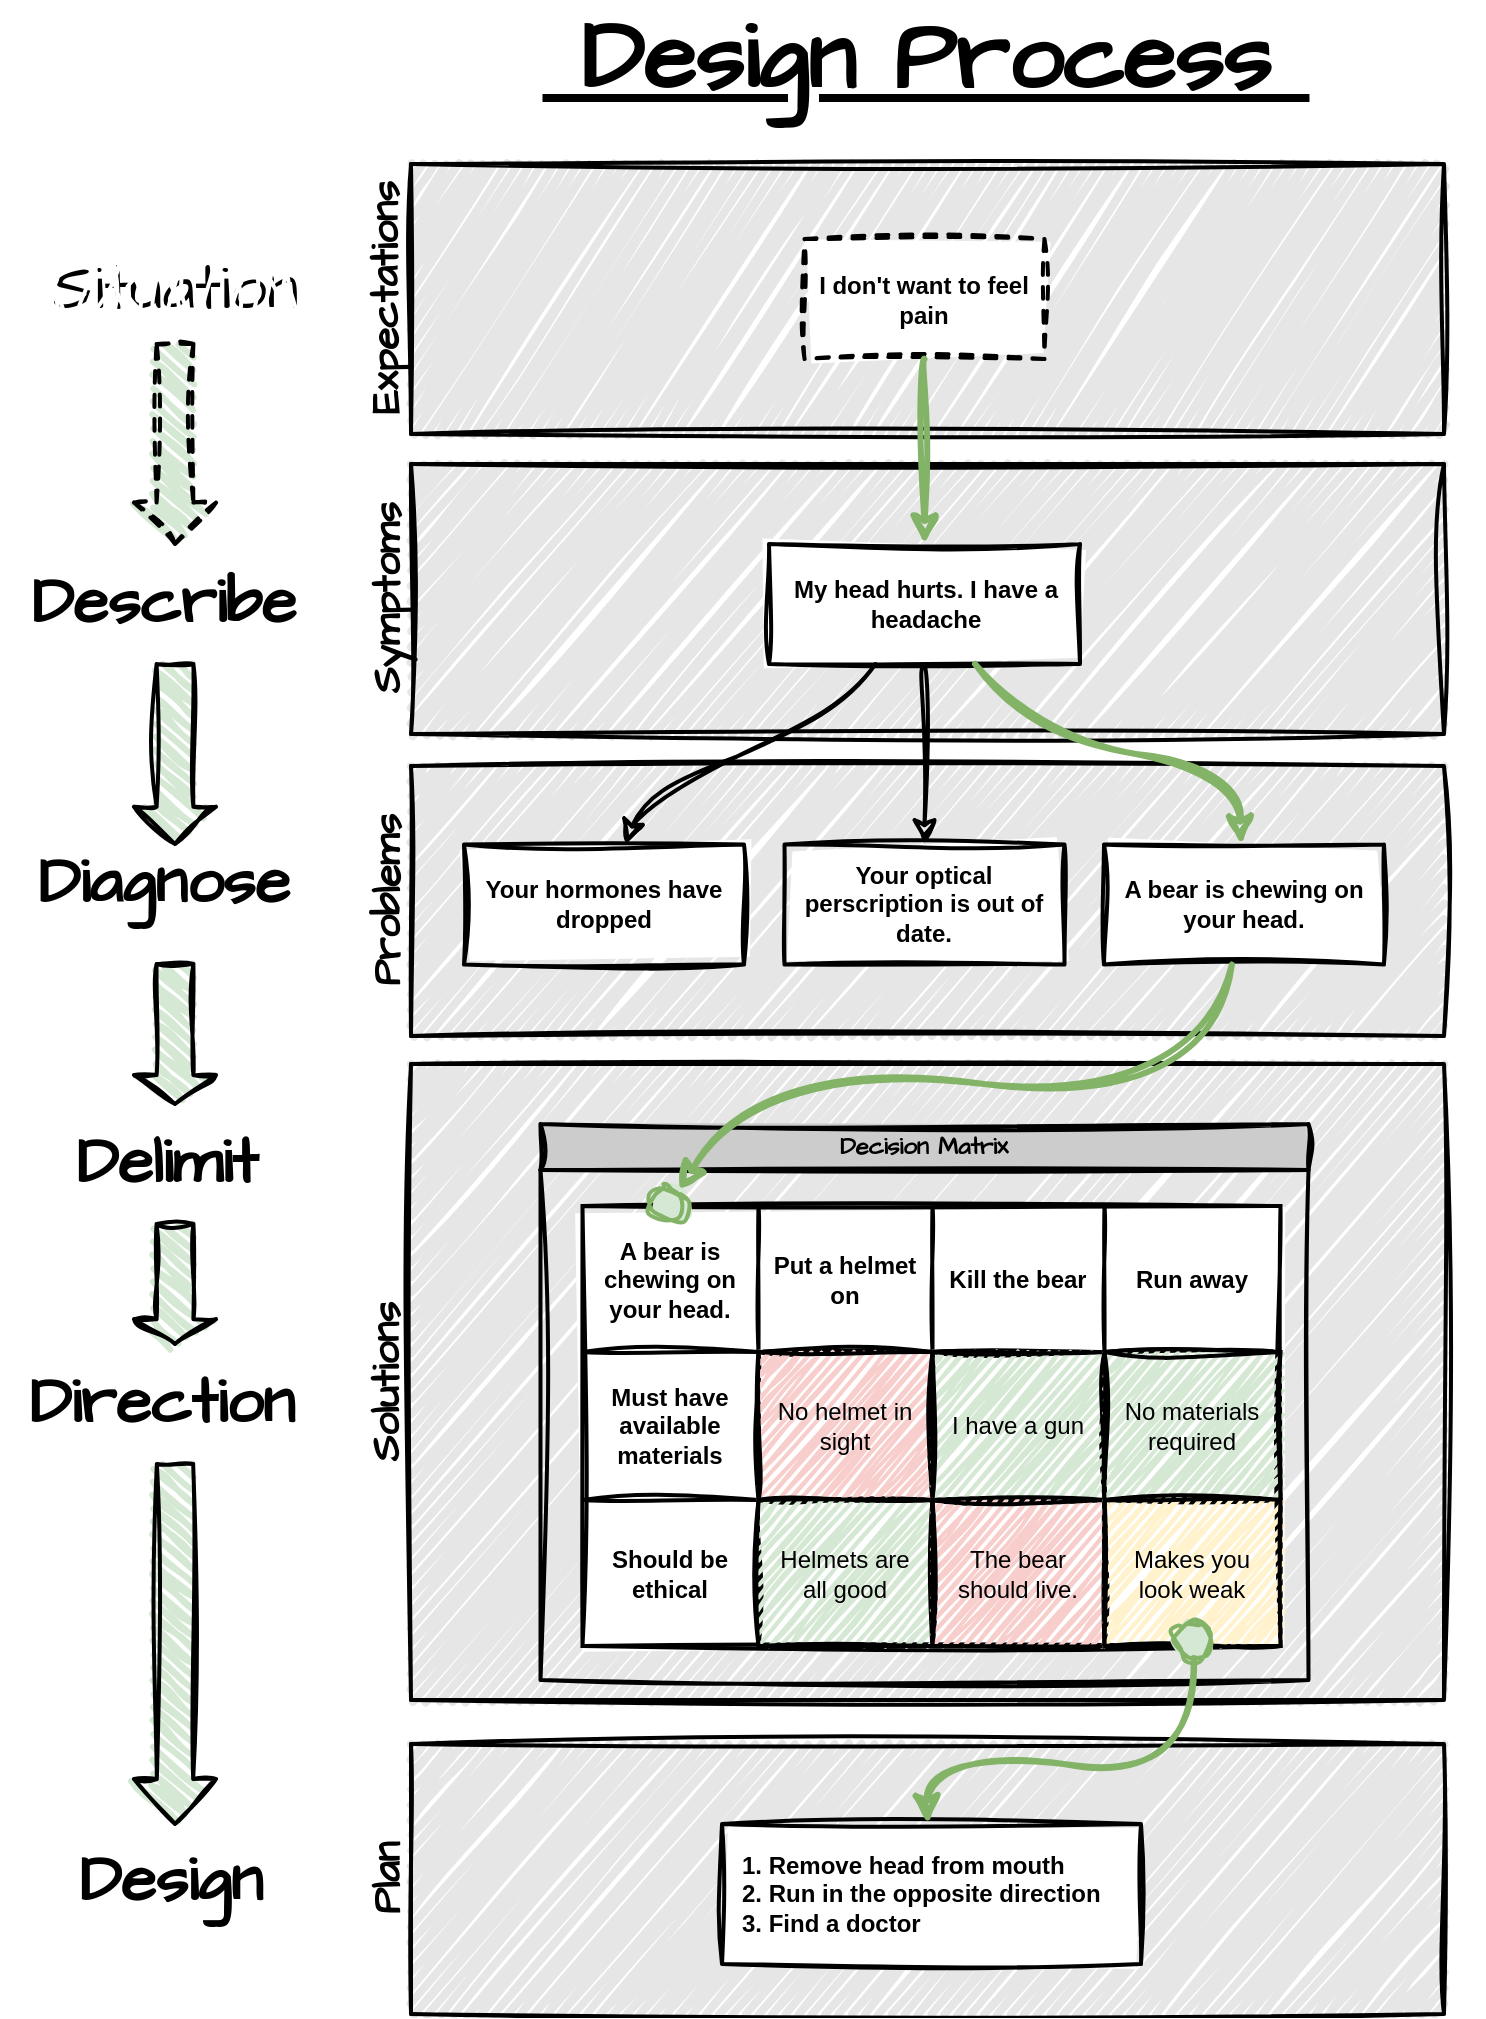 <mxfile version="24.7.6">
  <diagram name="Page-1" id="jcBYQMuJ0CC31AL8hXUQ">
    <mxGraphModel dx="2087" dy="2001" grid="1" gridSize="10" guides="1" tooltips="1" connect="1" arrows="1" fold="1" page="0" pageScale="1" pageWidth="827" pageHeight="1169" math="1" shadow="0">
      <root>
        <mxCell id="0" />
        <mxCell id="1" parent="0" />
        <mxCell id="u1z8vQ90xgdDoYZ3Qv9L-179" value="Solutions" style="swimlane;horizontal=0;whiteSpace=wrap;html=1;glass=0;swimlaneHead=0;collapsible=0;strokeWidth=2;swimlaneLine=1;sketch=1;curveFitting=1;jiggle=2;fontSize=20;spacingTop=-4;rounded=0;fontFamily=Architects Daughter;fontSource=https%3A%2F%2Ffonts.gstatic.com%2Fs%2Farchitectsdaughter%2Fv18%2FKtkxAKiDZI_td1Lkx62xHZHDtgO_Y-bvTYlg4w.woff2;swimlaneFillColor=#E6E6E6;hachureGap=5;fillWeight=4;fillColor=none;" vertex="1" parent="1">
          <mxGeometry x="0.5" y="50" width="539.5" height="318" as="geometry" />
        </mxCell>
        <mxCell id="zS9yTGAl7qMEVkvHbWXX-1" value="Decision Matrix" style="swimlane;whiteSpace=wrap;html=1;strokeWidth=2;sketch=1;curveFitting=1;jiggle=2;collapsible=0;fillColor=#CCCCCC;fillStyle=solid;rounded=0;fontFamily=Architects Daughter;fontSource=https%3A%2F%2Ffonts.gstatic.com%2Fs%2Farchitectsdaughter%2Fv18%2FKtkxAKiDZI_td1Lkx62xHZHDtgO_Y-bvTYlg4w.woff2;" vertex="1" parent="u1z8vQ90xgdDoYZ3Qv9L-179">
          <mxGeometry x="87.75" y="30" width="384" height="278" as="geometry">
            <mxRectangle x="670" y="145" width="117" height="26" as="alternateBounds" />
          </mxGeometry>
        </mxCell>
        <mxCell id="u1z8vQ90xgdDoYZ3Qv9L-145" value="" style="shape=table;startSize=0;container=1;collapsible=0;childLayout=tableLayout;strokeWidth=2;sketch=1;curveFitting=1;jiggle=2;rounded=0;" vertex="1" parent="zS9yTGAl7qMEVkvHbWXX-1">
          <mxGeometry x="21" y="41" width="349" height="220" as="geometry" />
        </mxCell>
        <mxCell id="u1z8vQ90xgdDoYZ3Qv9L-146" value="" style="shape=tableRow;horizontal=0;startSize=0;swimlaneHead=0;swimlaneBody=0;strokeColor=inherit;top=0;left=0;bottom=0;right=0;collapsible=0;dropTarget=0;fillColor=none;points=[[0,0.5],[1,0.5]];portConstraint=eastwest;sketch=1;curveFitting=1;jiggle=2;rounded=0;" vertex="1" parent="u1z8vQ90xgdDoYZ3Qv9L-145">
          <mxGeometry width="349" height="73" as="geometry" />
        </mxCell>
        <mxCell id="u1z8vQ90xgdDoYZ3Qv9L-147" value="A bear is chewing on your head." style="shape=partialRectangle;html=1;whiteSpace=wrap;connectable=0;strokeColor=inherit;overflow=hidden;fillColor=none;top=0;left=0;bottom=0;right=0;pointerEvents=1;fontStyle=1;sketch=1;curveFitting=1;jiggle=2;rounded=0;" vertex="1" parent="u1z8vQ90xgdDoYZ3Qv9L-146">
          <mxGeometry width="88" height="73" as="geometry">
            <mxRectangle width="88" height="73" as="alternateBounds" />
          </mxGeometry>
        </mxCell>
        <mxCell id="u1z8vQ90xgdDoYZ3Qv9L-148" value="Put a helmet on" style="shape=partialRectangle;html=1;whiteSpace=wrap;connectable=0;strokeColor=inherit;overflow=hidden;fillColor=none;top=0;left=0;bottom=0;right=0;pointerEvents=1;fontStyle=1;sketch=1;curveFitting=1;jiggle=2;rounded=0;" vertex="1" parent="u1z8vQ90xgdDoYZ3Qv9L-146">
          <mxGeometry x="88" width="87" height="73" as="geometry">
            <mxRectangle width="87" height="73" as="alternateBounds" />
          </mxGeometry>
        </mxCell>
        <mxCell id="u1z8vQ90xgdDoYZ3Qv9L-149" value="Kill the bear" style="shape=partialRectangle;html=1;whiteSpace=wrap;connectable=0;strokeColor=inherit;overflow=hidden;fillColor=none;top=0;left=0;bottom=0;right=0;pointerEvents=1;fontStyle=1;sketch=1;curveFitting=1;jiggle=2;rounded=0;" vertex="1" parent="u1z8vQ90xgdDoYZ3Qv9L-146">
          <mxGeometry x="175" width="86" height="73" as="geometry">
            <mxRectangle width="86" height="73" as="alternateBounds" />
          </mxGeometry>
        </mxCell>
        <mxCell id="u1z8vQ90xgdDoYZ3Qv9L-150" value="Run away" style="shape=partialRectangle;html=1;whiteSpace=wrap;connectable=0;strokeColor=inherit;overflow=hidden;fillColor=none;top=0;left=0;bottom=0;right=0;pointerEvents=1;fontStyle=1;sketch=1;curveFitting=1;jiggle=2;rounded=0;" vertex="1" parent="u1z8vQ90xgdDoYZ3Qv9L-146">
          <mxGeometry x="261" width="88" height="73" as="geometry">
            <mxRectangle width="88" height="73" as="alternateBounds" />
          </mxGeometry>
        </mxCell>
        <mxCell id="u1z8vQ90xgdDoYZ3Qv9L-151" value="" style="shape=tableRow;horizontal=0;startSize=0;swimlaneHead=0;swimlaneBody=0;strokeColor=inherit;top=0;left=0;bottom=0;right=0;collapsible=0;dropTarget=0;fillColor=none;points=[[0,0.5],[1,0.5]];portConstraint=eastwest;sketch=1;curveFitting=1;jiggle=2;rounded=0;" vertex="1" parent="u1z8vQ90xgdDoYZ3Qv9L-145">
          <mxGeometry y="73" width="349" height="74" as="geometry" />
        </mxCell>
        <mxCell id="u1z8vQ90xgdDoYZ3Qv9L-152" value="&lt;span style=&quot;text-align: left;&quot;&gt;Must have available materials&lt;/span&gt;" style="shape=partialRectangle;html=1;whiteSpace=wrap;connectable=0;strokeColor=inherit;overflow=hidden;fillColor=none;top=0;left=0;bottom=0;right=0;pointerEvents=1;fontStyle=1;sketch=1;curveFitting=1;jiggle=2;rounded=0;" vertex="1" parent="u1z8vQ90xgdDoYZ3Qv9L-151">
          <mxGeometry width="88" height="74" as="geometry">
            <mxRectangle width="88" height="74" as="alternateBounds" />
          </mxGeometry>
        </mxCell>
        <mxCell id="u1z8vQ90xgdDoYZ3Qv9L-153" value="&lt;span style=&quot;text-align: left;&quot;&gt;No helmet in sight&lt;/span&gt;" style="shape=partialRectangle;html=1;whiteSpace=wrap;connectable=0;strokeColor=inherit;overflow=hidden;fillColor=#f8cecc;top=1;left=1;bottom=1;right=1;pointerEvents=1;perimeter=none;labelPadding=20;rowspan=1;colspan=1;strokeWidth=2;sketch=1;curveFitting=1;jiggle=2;fillStyle=auto;rounded=0;fillWeight=2;hachureGap=4;spacing=5;" vertex="1" parent="u1z8vQ90xgdDoYZ3Qv9L-151">
          <mxGeometry x="88" width="87" height="74" as="geometry">
            <mxRectangle width="87" height="74" as="alternateBounds" />
          </mxGeometry>
        </mxCell>
        <mxCell id="u1z8vQ90xgdDoYZ3Qv9L-154" value="&lt;span style=&quot;text-align: left;&quot;&gt;I have a gun&lt;/span&gt;" style="shape=partialRectangle;html=1;whiteSpace=wrap;connectable=0;strokeColor=default;overflow=hidden;fillColor=#d5e8d4;top=1;left=1;bottom=1;right=1;pointerEvents=1;strokeWidth=2;sketch=1;curveFitting=1;jiggle=2;fillStyle=auto;rounded=0;fillWeight=2;hachureGap=4;" vertex="1" parent="u1z8vQ90xgdDoYZ3Qv9L-151">
          <mxGeometry x="175" width="86" height="74" as="geometry">
            <mxRectangle width="86" height="74" as="alternateBounds" />
          </mxGeometry>
        </mxCell>
        <mxCell id="u1z8vQ90xgdDoYZ3Qv9L-155" value="&lt;span style=&quot;text-align: left;&quot;&gt;No materials required&lt;/span&gt;" style="shape=partialRectangle;html=1;whiteSpace=wrap;connectable=0;strokeColor=inherit;overflow=hidden;fillColor=#d5e8d4;top=1;left=1;bottom=1;right=1;pointerEvents=1;strokeWidth=2;sketch=1;curveFitting=1;jiggle=2;fillStyle=auto;rounded=0;fillWeight=2;hachureGap=4;" vertex="1" parent="u1z8vQ90xgdDoYZ3Qv9L-151">
          <mxGeometry x="261" width="88" height="74" as="geometry">
            <mxRectangle width="88" height="74" as="alternateBounds" />
          </mxGeometry>
        </mxCell>
        <mxCell id="u1z8vQ90xgdDoYZ3Qv9L-156" value="" style="shape=tableRow;horizontal=0;startSize=0;swimlaneHead=0;swimlaneBody=0;strokeColor=inherit;top=0;left=0;bottom=0;right=0;collapsible=0;dropTarget=0;fillColor=none;points=[[0,0.5],[1,0.5]];portConstraint=eastwest;sketch=1;curveFitting=1;jiggle=2;rounded=0;" vertex="1" parent="u1z8vQ90xgdDoYZ3Qv9L-145">
          <mxGeometry y="147" width="349" height="73" as="geometry" />
        </mxCell>
        <mxCell id="u1z8vQ90xgdDoYZ3Qv9L-157" value="&lt;span style=&quot;text-align: left;&quot;&gt;Should be ethical&lt;/span&gt;" style="shape=partialRectangle;html=1;whiteSpace=wrap;connectable=0;strokeColor=inherit;overflow=hidden;fillColor=none;top=0;left=0;bottom=0;right=0;pointerEvents=1;fontStyle=1;sketch=1;curveFitting=1;jiggle=2;rounded=0;" vertex="1" parent="u1z8vQ90xgdDoYZ3Qv9L-156">
          <mxGeometry width="88" height="73" as="geometry">
            <mxRectangle width="88" height="73" as="alternateBounds" />
          </mxGeometry>
        </mxCell>
        <mxCell id="u1z8vQ90xgdDoYZ3Qv9L-158" value="&lt;span style=&quot;text-align: left;&quot;&gt;Helmets are all good&lt;/span&gt;" style="shape=partialRectangle;html=1;whiteSpace=wrap;connectable=0;strokeColor=default;overflow=hidden;fillColor=#d5e8d4;top=1;left=1;bottom=1;right=1;pointerEvents=1;strokeWidth=2;sketch=1;curveFitting=1;jiggle=2;fillStyle=auto;rounded=0;hachureGap=4;fillWeight=2;spacing=5;" vertex="1" parent="u1z8vQ90xgdDoYZ3Qv9L-156">
          <mxGeometry x="88" width="87" height="73" as="geometry">
            <mxRectangle width="87" height="73" as="alternateBounds" />
          </mxGeometry>
        </mxCell>
        <mxCell id="u1z8vQ90xgdDoYZ3Qv9L-159" value="&lt;span style=&quot;text-align: left;&quot;&gt;The bear should live.&lt;/span&gt;" style="shape=partialRectangle;html=1;whiteSpace=wrap;connectable=0;strokeColor=inherit;overflow=hidden;fillColor=#f8cecc;top=1;left=1;bottom=1;right=1;pointerEvents=1;strokeWidth=2;sketch=1;curveFitting=1;jiggle=2;fillStyle=auto;rounded=0;fillWeight=2;hachureGap=4;" vertex="1" parent="u1z8vQ90xgdDoYZ3Qv9L-156">
          <mxGeometry x="175" width="86" height="73" as="geometry">
            <mxRectangle width="86" height="73" as="alternateBounds" />
          </mxGeometry>
        </mxCell>
        <mxCell id="u1z8vQ90xgdDoYZ3Qv9L-160" value="&lt;span style=&quot;text-align: left;&quot;&gt;Makes you look weak&lt;/span&gt;" style="shape=partialRectangle;html=1;whiteSpace=wrap;connectable=0;strokeColor=inherit;overflow=hidden;fillColor=#fff2cc;top=1;left=1;bottom=1;right=1;pointerEvents=1;strokeWidth=2;sketch=1;curveFitting=1;jiggle=2;fillStyle=auto;rounded=0;fillWeight=2;hachureGap=4;spacing=5;" vertex="1" parent="u1z8vQ90xgdDoYZ3Qv9L-156">
          <mxGeometry x="261" width="88" height="73" as="geometry">
            <mxRectangle width="88" height="73" as="alternateBounds" />
          </mxGeometry>
        </mxCell>
        <mxCell id="u1z8vQ90xgdDoYZ3Qv9L-161" value="" style="ellipse;whiteSpace=wrap;html=1;aspect=fixed;strokeWidth=2;sketch=1;curveFitting=1;jiggle=2;rounded=0;fillColor=#d5e8d4;strokeColor=#82b366;fillStyle=solid;" vertex="1" parent="zS9yTGAl7qMEVkvHbWXX-1">
          <mxGeometry x="55" y="31.5" width="18" height="18" as="geometry" />
        </mxCell>
        <mxCell id="zS9yTGAl7qMEVkvHbWXX-15" value="" style="ellipse;whiteSpace=wrap;html=1;aspect=fixed;strokeWidth=2;sketch=1;curveFitting=1;jiggle=2;rounded=0;fillColor=#d5e8d4;strokeColor=#82b366;fillStyle=solid;" vertex="1" parent="zS9yTGAl7qMEVkvHbWXX-1">
          <mxGeometry x="317" y="249" width="18" height="18" as="geometry" />
        </mxCell>
        <mxCell id="u1z8vQ90xgdDoYZ3Qv9L-11" value="Describe" style="text;html=1;align=center;verticalAlign=middle;whiteSpace=wrap;rounded=0;fontSize=32;strokeWidth=2;spacing=10;sketch=1;curveFitting=1;jiggle=2;fontFamily=Architects Daughter;fontSource=https%3A%2F%2Ffonts.googleapis.com%2Fcss%3Ffamily%3DArchitects%2BDaughter;fontColor=default;fontStyle=1" vertex="1" parent="1">
          <mxGeometry x="-180" y="-200" width="160" height="40" as="geometry" />
        </mxCell>
        <mxCell id="u1z8vQ90xgdDoYZ3Qv9L-12" value="Diagnose" style="text;html=1;align=center;verticalAlign=middle;whiteSpace=wrap;rounded=0;fontSize=32;strokeWidth=2;fontFamily=Architects Daughter;fontColor=default;spacing=10;sketch=1;curveFitting=1;jiggle=2;fontSource=https%3A%2F%2Ffonts.googleapis.com%2Fcss%3Ffamily%3DArchitects%2BDaughter;fontStyle=1" vertex="1" parent="1">
          <mxGeometry x="-180" y="-60" width="160" height="40" as="geometry" />
        </mxCell>
        <mxCell id="u1z8vQ90xgdDoYZ3Qv9L-13" value="Delimit" style="text;html=1;align=center;verticalAlign=middle;whiteSpace=wrap;rounded=0;fontSize=32;strokeWidth=2;fontFamily=Architects Daughter;fontColor=default;spacing=10;sketch=1;curveFitting=1;jiggle=2;fontSource=https%3A%2F%2Ffonts.googleapis.com%2Fcss%3Ffamily%3DArchitects%2BDaughter;fontStyle=1" vertex="1" parent="1">
          <mxGeometry x="-180" y="80" width="162.5" height="40" as="geometry" />
        </mxCell>
        <mxCell id="u1z8vQ90xgdDoYZ3Qv9L-33" value="Direction" style="text;html=1;align=center;verticalAlign=middle;whiteSpace=wrap;rounded=0;fontSize=32;strokeWidth=2;fontFamily=Architects Daughter;fontColor=default;spacing=10;sketch=1;curveFitting=1;jiggle=2;fontSource=https%3A%2F%2Ffonts.googleapis.com%2Fcss%3Ffamily%3DArchitects%2BDaughter;fontStyle=1" vertex="1" parent="1">
          <mxGeometry x="-181.5" y="200" width="160" height="40.75" as="geometry" />
        </mxCell>
        <mxCell id="u1z8vQ90xgdDoYZ3Qv9L-42" value="Design" style="text;html=1;align=center;verticalAlign=middle;whiteSpace=wrap;rounded=0;fontSize=32;strokeWidth=2;fontFamily=Architects Daughter;fontColor=default;spacing=10;sketch=1;curveFitting=1;jiggle=2;fontSource=https%3A%2F%2Ffonts.googleapis.com%2Fcss%3Ffamily%3DArchitects%2BDaughter;fontStyle=1" vertex="1" parent="1">
          <mxGeometry x="-173" y="437.88" width="153" height="42.12" as="geometry" />
        </mxCell>
        <mxCell id="u1z8vQ90xgdDoYZ3Qv9L-165" value="Expectations" style="swimlane;horizontal=0;whiteSpace=wrap;html=1;glass=0;swimlaneHead=0;collapsible=0;strokeWidth=2;sketch=1;curveFitting=1;jiggle=2;fontSize=20;spacingTop=-4;rounded=0;fontFamily=Architects Daughter;fontSource=https%3A%2F%2Ffonts.gstatic.com%2Fs%2Farchitectsdaughter%2Fv18%2FKtkxAKiDZI_td1Lkx62xHZHDtgO_Y-bvTYlg4w.woff2;swimlaneFillColor=#E6E6E6;hachureAngle=-33;hachureGap=5;fillWeight=4;fillColor=none;" vertex="1" parent="1">
          <mxGeometry x="0.5" y="-400" width="539.5" height="135" as="geometry" />
        </mxCell>
        <mxCell id="u1z8vQ90xgdDoYZ3Qv9L-92" value="I don&#39;t want to feel pain" style="rounded=0;whiteSpace=wrap;html=1;strokeWidth=2;dashed=1;sketch=1;curveFitting=1;jiggle=2;fontStyle=1" vertex="1" parent="u1z8vQ90xgdDoYZ3Qv9L-165">
          <mxGeometry x="219.75" y="37.5" width="120" height="60" as="geometry" />
        </mxCell>
        <mxCell id="u1z8vQ90xgdDoYZ3Qv9L-166" value="Symptoms" style="swimlane;horizontal=0;whiteSpace=wrap;html=1;glass=0;swimlaneHead=0;collapsible=0;strokeWidth=2;sketch=1;curveFitting=1;jiggle=2;fontSize=20;spacingTop=-4;rounded=0;fontFamily=Architects Daughter;fontSource=https%3A%2F%2Ffonts.gstatic.com%2Fs%2Farchitectsdaughter%2Fv18%2FKtkxAKiDZI_td1Lkx62xHZHDtgO_Y-bvTYlg4w.woff2;hachureGap=5;swimlaneFillColor=#E6E6E6;fillWeight=4;fillColor=none;" vertex="1" parent="1">
          <mxGeometry x="0.5" y="-250" width="539.5" height="135" as="geometry" />
        </mxCell>
        <mxCell id="u1z8vQ90xgdDoYZ3Qv9L-2" value="My head hurts. I have a headache" style="rounded=0;whiteSpace=wrap;html=1;strokeWidth=2;sketch=1;curveFitting=1;jiggle=2;fontStyle=1" vertex="1" parent="u1z8vQ90xgdDoYZ3Qv9L-166">
          <mxGeometry x="202" y="40" width="155.5" height="60" as="geometry" />
        </mxCell>
        <mxCell id="u1z8vQ90xgdDoYZ3Qv9L-167" value="Problems" style="swimlane;horizontal=0;whiteSpace=wrap;html=1;glass=0;swimlaneHead=0;collapsible=0;strokeWidth=2;sketch=1;curveFitting=1;jiggle=2;fontSize=20;spacingTop=-4;rounded=0;fontFamily=Architects Daughter;fontSource=https%3A%2F%2Ffonts.gstatic.com%2Fs%2Farchitectsdaughter%2Fv18%2FKtkxAKiDZI_td1Lkx62xHZHDtgO_Y-bvTYlg4w.woff2;swimlaneFillColor=#E6E6E6;hachureGap=5;fillWeight=4;fillColor=none;" vertex="1" parent="1">
          <mxGeometry x="0.5" y="-99" width="539.5" height="135" as="geometry" />
        </mxCell>
        <mxCell id="u1z8vQ90xgdDoYZ3Qv9L-5" value="Your hormones have dropped" style="rounded=0;whiteSpace=wrap;html=1;strokeWidth=2;spacing=5;sketch=1;curveFitting=1;jiggle=2;fontStyle=1" vertex="1" parent="u1z8vQ90xgdDoYZ3Qv9L-167">
          <mxGeometry x="49.5" y="39.3" width="140" height="60" as="geometry" />
        </mxCell>
        <mxCell id="u1z8vQ90xgdDoYZ3Qv9L-7" value="Your optical perscription is out of date." style="rounded=0;whiteSpace=wrap;html=1;strokeWidth=2;spacing=5;sketch=1;curveFitting=1;jiggle=2;fontStyle=1" vertex="1" parent="u1z8vQ90xgdDoYZ3Qv9L-167">
          <mxGeometry x="209.75" y="39.3" width="140" height="60" as="geometry" />
        </mxCell>
        <mxCell id="u1z8vQ90xgdDoYZ3Qv9L-9" value="A bear is chewing on your head." style="rounded=0;whiteSpace=wrap;html=1;strokeWidth=2;spacing=5;sketch=1;curveFitting=1;jiggle=2;fontStyle=1" vertex="1" parent="u1z8vQ90xgdDoYZ3Qv9L-167">
          <mxGeometry x="369.5" y="39.3" width="140" height="60" as="geometry" />
        </mxCell>
        <mxCell id="u1z8vQ90xgdDoYZ3Qv9L-180" value="Plan" style="swimlane;horizontal=0;whiteSpace=wrap;html=1;glass=0;swimlaneHead=0;collapsible=0;strokeWidth=2;sketch=1;curveFitting=1;jiggle=2;fontSize=20;spacingTop=-4;rounded=0;fontFamily=Architects Daughter;fontSource=https%3A%2F%2Ffonts.gstatic.com%2Fs%2Farchitectsdaughter%2Fv18%2FKtkxAKiDZI_td1Lkx62xHZHDtgO_Y-bvTYlg4w.woff2;swimlaneFillColor=#E6E6E6;hachureGap=5;fillWeight=4;fillColor=none;" vertex="1" parent="1">
          <mxGeometry x="0.5" y="390" width="539.5" height="135" as="geometry" />
        </mxCell>
        <mxCell id="u1z8vQ90xgdDoYZ3Qv9L-43" value="1. Remove head from mouth&lt;div&gt;2. Run in the opposite direction&lt;/div&gt;&lt;div&gt;3. Find a doctor&lt;/div&gt;" style="rounded=0;whiteSpace=wrap;html=1;strokeWidth=2;align=left;spacing=10;sketch=1;curveFitting=1;jiggle=2;fontStyle=1" vertex="1" parent="u1z8vQ90xgdDoYZ3Qv9L-180">
          <mxGeometry x="178.5" y="40" width="209.5" height="70" as="geometry" />
        </mxCell>
        <mxCell id="zS9yTGAl7qMEVkvHbWXX-19" value="&amp;nbsp;Design Process&amp;nbsp;" style="text;html=1;align=center;verticalAlign=middle;whiteSpace=wrap;rounded=0;fontSize=48;strokeWidth=2;fontFamily=Architects Daughter;fontColor=default;spacing=10;sketch=1;curveFitting=1;jiggle=2;fontSource=https%3A%2F%2Ffonts.googleapis.com%2Fcss%3Ffamily%3DArchitects%2BDaughter;fontStyle=5" vertex="1" parent="1">
          <mxGeometry x="0.5" y="-480" width="559.5" height="55.25" as="geometry" />
        </mxCell>
        <mxCell id="zS9yTGAl7qMEVkvHbWXX-21" value="" style="shape=singleArrow;direction=south;whiteSpace=wrap;html=1;sketch=1;hachureGap=5;jiggle=2;curveFitting=1;fontFamily=Architects Daughter;fontSource=https%3A%2F%2Ffonts.googleapis.com%2Fcss%3Ffamily%3DArchitects%2BDaughter;strokeWidth=2;fillColor=#D5E8D4;fillWeight=3;arrowWidth=0.449;arrowSize=0.207;" vertex="1" parent="1">
          <mxGeometry x="-115" y="-150" width="41" height="90" as="geometry" />
        </mxCell>
        <mxCell id="zS9yTGAl7qMEVkvHbWXX-22" value="" style="shape=singleArrow;direction=south;whiteSpace=wrap;html=1;sketch=1;hachureGap=5;jiggle=2;curveFitting=1;fontFamily=Architects Daughter;fontSource=https%3A%2F%2Ffonts.googleapis.com%2Fcss%3Ffamily%3DArchitects%2BDaughter;strokeWidth=2;fillColor=#D5E8D4;fillWeight=3;arrowWidth=0.449;arrowSize=0.207;" vertex="1" parent="1">
          <mxGeometry x="-115" width="41" height="70" as="geometry" />
        </mxCell>
        <mxCell id="zS9yTGAl7qMEVkvHbWXX-23" value="" style="shape=singleArrow;direction=south;whiteSpace=wrap;html=1;sketch=1;hachureGap=5;jiggle=2;curveFitting=1;fontFamily=Architects Daughter;fontSource=https%3A%2F%2Ffonts.googleapis.com%2Fcss%3Ffamily%3DArchitects%2BDaughter;strokeWidth=2;fillColor=#D5E8D4;fillWeight=3;arrowWidth=0.449;arrowSize=0.207;" vertex="1" parent="1">
          <mxGeometry x="-115" y="130" width="41" height="60" as="geometry" />
        </mxCell>
        <mxCell id="zS9yTGAl7qMEVkvHbWXX-24" value="" style="shape=singleArrow;direction=south;whiteSpace=wrap;html=1;sketch=1;hachureGap=5;jiggle=2;curveFitting=1;fontFamily=Architects Daughter;fontSource=https%3A%2F%2Ffonts.googleapis.com%2Fcss%3Ffamily%3DArchitects%2BDaughter;strokeWidth=2;fillColor=#D5E8D4;fillWeight=3;arrowWidth=0.443;arrowSize=0.125;" vertex="1" parent="1">
          <mxGeometry x="-115" y="250" width="41" height="180" as="geometry" />
        </mxCell>
        <mxCell id="zS9yTGAl7qMEVkvHbWXX-25" value="Situation" style="text;html=1;align=center;verticalAlign=middle;whiteSpace=wrap;rounded=0;fontSize=32;strokeWidth=2;spacing=10;sketch=1;curveFitting=1;jiggle=2;fontFamily=Architects Daughter;fontSource=https%3A%2F%2Ffonts.googleapis.com%2Fcss%3Ffamily%3DArchitects%2BDaughter;fontColor=default;fontStyle=0" vertex="1" parent="1">
          <mxGeometry x="-181.5" y="-369" width="174" height="64.75" as="geometry" />
        </mxCell>
        <mxCell id="zS9yTGAl7qMEVkvHbWXX-26" value="" style="shape=singleArrow;direction=south;whiteSpace=wrap;html=1;sketch=1;hachureGap=5;jiggle=2;curveFitting=1;fontFamily=Architects Daughter;fontSource=https%3A%2F%2Ffonts.googleapis.com%2Fcss%3Ffamily%3DArchitects%2BDaughter;strokeWidth=2;fillColor=#D5E8D4;fillWeight=3;arrowWidth=0.449;arrowSize=0.207;dashed=1;" vertex="1" parent="1">
          <mxGeometry x="-115" y="-310" width="41" height="100" as="geometry" />
        </mxCell>
        <mxCell id="u1z8vQ90xgdDoYZ3Qv9L-6" value="" style="edgeStyle=none;curved=1;rounded=0;orthogonalLoop=1;jettySize=auto;html=1;fontSize=12;startSize=8;endSize=8;strokeWidth=2;sketch=1;curveFitting=1;jiggle=2;" edge="1" parent="1" source="u1z8vQ90xgdDoYZ3Qv9L-2" target="u1z8vQ90xgdDoYZ3Qv9L-5">
          <mxGeometry relative="1" as="geometry">
            <Array as="points">
              <mxPoint x="232" y="-121" />
              <mxPoint x="140" y="-86" />
            </Array>
          </mxGeometry>
        </mxCell>
        <mxCell id="u1z8vQ90xgdDoYZ3Qv9L-8" style="edgeStyle=none;curved=1;rounded=0;orthogonalLoop=1;jettySize=auto;html=1;fontSize=12;startSize=8;endSize=8;strokeWidth=2;sketch=1;curveFitting=1;jiggle=2;" edge="1" parent="1" source="u1z8vQ90xgdDoYZ3Qv9L-2" target="u1z8vQ90xgdDoYZ3Qv9L-7">
          <mxGeometry relative="1" as="geometry" />
        </mxCell>
        <mxCell id="u1z8vQ90xgdDoYZ3Qv9L-10" style="edgeStyle=none;curved=1;rounded=0;orthogonalLoop=1;jettySize=auto;html=1;fontSize=12;startSize=8;endSize=8;strokeWidth=3;sketch=1;curveFitting=1;jiggle=2;fillColor=#d5e8d4;strokeColor=#82b366;" edge="1" parent="1" source="u1z8vQ90xgdDoYZ3Qv9L-2" target="u1z8vQ90xgdDoYZ3Qv9L-9">
          <mxGeometry relative="1" as="geometry">
            <Array as="points">
              <mxPoint x="335" y="-115" />
              <mxPoint x="437" y="-95" />
            </Array>
          </mxGeometry>
        </mxCell>
        <mxCell id="u1z8vQ90xgdDoYZ3Qv9L-93" style="edgeStyle=none;curved=1;rounded=0;orthogonalLoop=1;jettySize=auto;html=1;fontSize=12;startSize=8;endSize=8;strokeWidth=3;sketch=1;curveFitting=1;jiggle=2;fillColor=#d5e8d4;strokeColor=#82b366;" edge="1" parent="1" source="u1z8vQ90xgdDoYZ3Qv9L-92" target="u1z8vQ90xgdDoYZ3Qv9L-2">
          <mxGeometry relative="1" as="geometry" />
        </mxCell>
        <mxCell id="u1z8vQ90xgdDoYZ3Qv9L-45" style="edgeStyle=none;curved=1;rounded=0;orthogonalLoop=1;jettySize=auto;html=1;fontSize=12;startSize=8;endSize=8;strokeWidth=3;sketch=1;curveFitting=1;jiggle=2;fillColor=#d5e8d4;strokeColor=#82b366;" edge="1" parent="1" source="u1z8vQ90xgdDoYZ3Qv9L-9" target="u1z8vQ90xgdDoYZ3Qv9L-161">
          <mxGeometry relative="1" as="geometry">
            <mxPoint x="407" y="32.978" as="targetPoint" />
            <Array as="points">
              <mxPoint x="420" y="70" />
              <mxPoint x="200" y="50" />
            </Array>
          </mxGeometry>
        </mxCell>
        <mxCell id="u1z8vQ90xgdDoYZ3Qv9L-44" style="edgeStyle=none;curved=1;rounded=0;orthogonalLoop=1;jettySize=auto;html=1;fontSize=12;startSize=8;endSize=8;strokeWidth=3;sketch=1;curveFitting=1;jiggle=2;fillColor=#d5e8d4;strokeColor=#82b366;" edge="1" parent="1" source="zS9yTGAl7qMEVkvHbWXX-15" target="u1z8vQ90xgdDoYZ3Qv9L-43">
          <mxGeometry relative="1" as="geometry">
            <mxPoint x="402.682" y="360.0" as="sourcePoint" />
            <Array as="points">
              <mxPoint x="420" y="410" />
              <mxPoint x="280" y="390" />
            </Array>
          </mxGeometry>
        </mxCell>
        <mxCell id="zS9yTGAl7qMEVkvHbWXX-27" value="" style="rounded=0;whiteSpace=wrap;html=1;sketch=1;hachureGap=12;jiggle=15;curveFitting=1;fontFamily=Architects Daughter;fontSource=https%3A%2F%2Ffonts.googleapis.com%2Fcss%3Ffamily%3DArchitects%2BDaughter;fillStyle=hachure;strokeColor=none;fillWeight=2;hachureAngle=180;fillColor=#FFFFFF;" vertex="1" parent="1">
          <mxGeometry x="-180" y="-360" width="160" height="40" as="geometry" />
        </mxCell>
      </root>
    </mxGraphModel>
  </diagram>
</mxfile>
